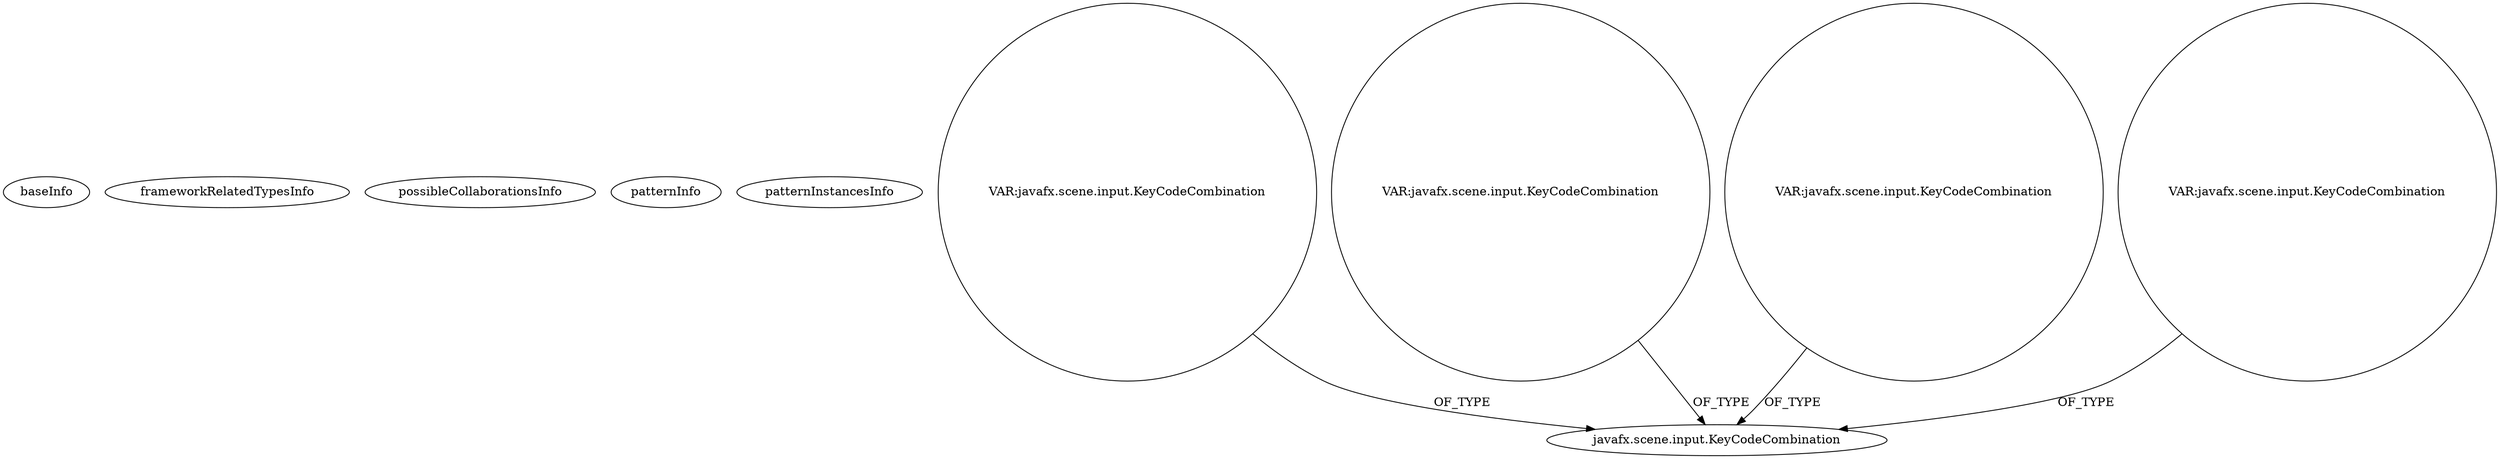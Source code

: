 digraph {
baseInfo[graphId=4139,category="pattern",isAnonymous=false,possibleRelation=false]
frameworkRelatedTypesInfo[]
possibleCollaborationsInfo[]
patternInfo[frequency=2.0,patternRootClient=null]
patternInstancesInfo[0="BryceLawrence-Tableiness~/BryceLawrence-Tableiness/Tableiness-master/src/truthtablegenerator/GUI.java~GUI~179",1="Zulukas-IJA~/Zulukas-IJA/IJA-master/src/InsightJournalApplication/GUI.java~GUI~1631"]
58[label="javafx.scene.input.KeyCodeCombination",vertexType="FRAMEWORK_CLASS_TYPE",isFrameworkType=false]
507[label="VAR:javafx.scene.input.KeyCodeCombination",vertexType="VARIABLE_EXPRESION",isFrameworkType=false,shape=circle]
412[label="VAR:javafx.scene.input.KeyCodeCombination",vertexType="VARIABLE_EXPRESION",isFrameworkType=false,shape=circle]
512[label="VAR:javafx.scene.input.KeyCodeCombination",vertexType="VARIABLE_EXPRESION",isFrameworkType=false,shape=circle]
427[label="VAR:javafx.scene.input.KeyCodeCombination",vertexType="VARIABLE_EXPRESION",isFrameworkType=false,shape=circle]
412->58[label="OF_TYPE"]
512->58[label="OF_TYPE"]
427->58[label="OF_TYPE"]
507->58[label="OF_TYPE"]
}
